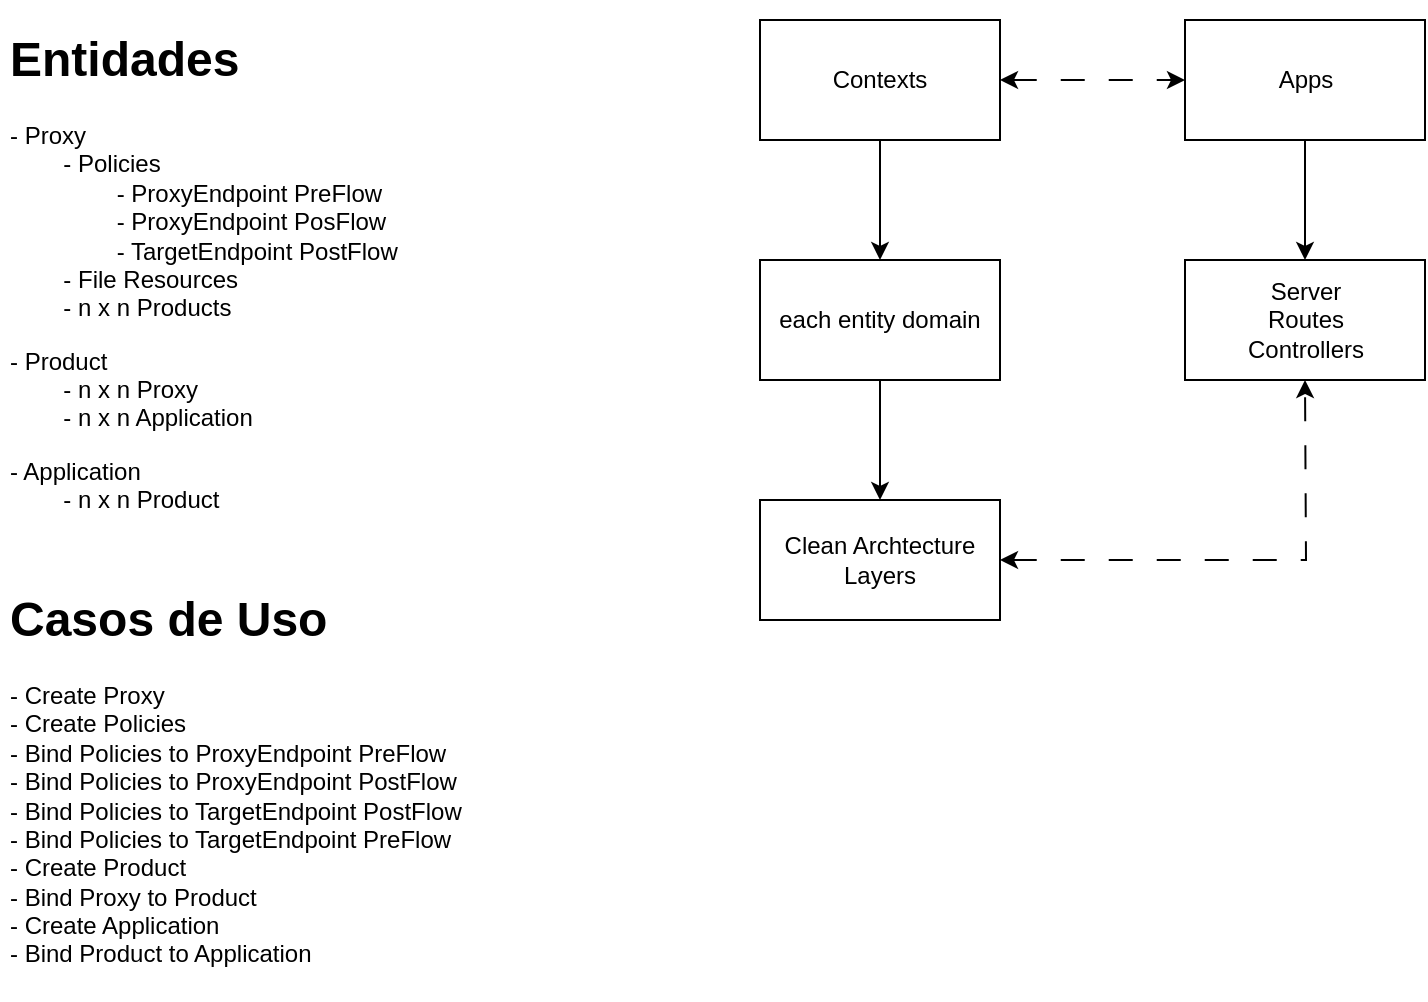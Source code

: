 <mxfile version="21.6.7" type="github" pages="6">
  <diagram id="GKwk_b5rid1CKYbqW2ll" name="Backend">
    <mxGraphModel dx="2261" dy="798" grid="1" gridSize="10" guides="1" tooltips="1" connect="1" arrows="1" fold="1" page="1" pageScale="1" pageWidth="827" pageHeight="1169" math="0" shadow="0">
      <root>
        <mxCell id="0" />
        <mxCell id="1" parent="0" />
        <mxCell id="nqJj58a1gTktriyvID7e-4" style="edgeStyle=orthogonalEdgeStyle;rounded=0;orthogonalLoop=1;jettySize=auto;html=1;" parent="1" source="nqJj58a1gTktriyvID7e-1" edge="1">
          <mxGeometry relative="1" as="geometry">
            <mxPoint x="-80" y="210" as="targetPoint" />
          </mxGeometry>
        </mxCell>
        <mxCell id="nqJj58a1gTktriyvID7e-1" value="Contexts" style="rounded=0;whiteSpace=wrap;html=1;" parent="1" vertex="1">
          <mxGeometry x="-140" y="90" width="120" height="60" as="geometry" />
        </mxCell>
        <mxCell id="nqJj58a1gTktriyvID7e-7" style="edgeStyle=orthogonalEdgeStyle;rounded=0;orthogonalLoop=1;jettySize=auto;html=1;" parent="1" source="nqJj58a1gTktriyvID7e-2" target="qFsT7HFMksPNnyieK_kn-20" edge="1">
          <mxGeometry relative="1" as="geometry">
            <mxPoint x="132.5" y="210" as="targetPoint" />
          </mxGeometry>
        </mxCell>
        <mxCell id="nqJj58a1gTktriyvID7e-2" value="Apps" style="rounded=0;whiteSpace=wrap;html=1;" parent="1" vertex="1">
          <mxGeometry x="72.5" y="90" width="120" height="60" as="geometry" />
        </mxCell>
        <mxCell id="nqJj58a1gTktriyvID7e-10" style="edgeStyle=orthogonalEdgeStyle;rounded=0;orthogonalLoop=1;jettySize=auto;html=1;" parent="1" source="nqJj58a1gTktriyvID7e-8" target="nqJj58a1gTktriyvID7e-9" edge="1">
          <mxGeometry relative="1" as="geometry" />
        </mxCell>
        <mxCell id="nqJj58a1gTktriyvID7e-8" value="each entity domain" style="rounded=0;whiteSpace=wrap;html=1;" parent="1" vertex="1">
          <mxGeometry x="-140" y="210" width="120" height="60" as="geometry" />
        </mxCell>
        <mxCell id="nqJj58a1gTktriyvID7e-9" value="Clean Archtecture Layers" style="rounded=0;whiteSpace=wrap;html=1;" parent="1" vertex="1">
          <mxGeometry x="-140" y="330" width="120" height="60" as="geometry" />
        </mxCell>
        <mxCell id="qFsT7HFMksPNnyieK_kn-20" value="Server&lt;br&gt;Routes&lt;br&gt;Controllers" style="rounded=0;whiteSpace=wrap;html=1;" parent="1" vertex="1">
          <mxGeometry x="72.5" y="210" width="120" height="60" as="geometry" />
        </mxCell>
        <mxCell id="7NnEEr7cKMxPZy3ea1Ub-2" value="" style="endArrow=classic;startArrow=classic;html=1;rounded=0;dashed=1;dashPattern=12 12;" parent="1" source="nqJj58a1gTktriyvID7e-1" target="nqJj58a1gTktriyvID7e-2" edge="1">
          <mxGeometry width="50" height="50" relative="1" as="geometry">
            <mxPoint x="-20" y="120" as="sourcePoint" />
            <mxPoint x="30" y="70" as="targetPoint" />
          </mxGeometry>
        </mxCell>
        <mxCell id="7NnEEr7cKMxPZy3ea1Ub-3" value="" style="endArrow=classic;startArrow=classic;html=1;rounded=0;entryX=0.5;entryY=1;entryDx=0;entryDy=0;dashed=1;dashPattern=12 12;" parent="1" target="qFsT7HFMksPNnyieK_kn-20" edge="1">
          <mxGeometry width="50" height="50" relative="1" as="geometry">
            <mxPoint x="-20" y="360" as="sourcePoint" />
            <mxPoint x="30" y="310" as="targetPoint" />
            <Array as="points">
              <mxPoint x="133" y="360" />
            </Array>
          </mxGeometry>
        </mxCell>
        <mxCell id="8iAT0xgs3FJ0WQIheX9q-3" value="&lt;h1&gt;Entidades&lt;/h1&gt;&lt;p&gt;- Proxy&lt;br&gt;&lt;span style=&quot;background-color: initial;&quot;&gt;&lt;span style=&quot;white-space: pre;&quot;&gt;&#x9;&lt;/span&gt;- Policies&lt;br&gt;&lt;/span&gt;&lt;span style=&quot;background-color: initial;&quot;&gt;&lt;span style=&quot;white-space: pre;&quot;&gt;&#x9;&lt;/span&gt;&lt;span style=&quot;white-space: pre;&quot;&gt;&#x9;&lt;/span&gt;- ProxyEndpoint PreFlow&lt;br&gt;&lt;/span&gt;&lt;span style=&quot;background-color: initial;&quot;&gt;&lt;span style=&quot;white-space: pre;&quot;&gt;&#x9;&lt;/span&gt;&lt;span style=&quot;white-space: pre;&quot;&gt;&#x9;&lt;/span&gt;- ProxyEndpoint PosFlow&lt;br&gt;&lt;/span&gt;&lt;span style=&quot;background-color: initial;&quot;&gt;&lt;span style=&quot;white-space: pre;&quot;&gt;&#x9;&lt;/span&gt;&lt;span style=&quot;white-space: pre;&quot;&gt;&#x9;&lt;/span&gt;- TargetEndpoint PostFlow&lt;br&gt;&lt;/span&gt;&lt;span style=&quot;background-color: initial;&quot;&gt;&lt;span style=&quot;white-space: pre;&quot;&gt;&#x9;&lt;/span&gt;- File Resources&lt;br&gt;&lt;span style=&quot;white-space: pre;&quot;&gt;&#x9;&lt;/span&gt;- n x n Products&lt;br&gt;&lt;/span&gt;&lt;/p&gt;&lt;p&gt;&lt;/p&gt;&lt;p&gt;&lt;span style=&quot;background-color: initial;&quot;&gt;- Product&lt;br&gt;&lt;span style=&quot;white-space: pre;&quot;&gt;&#x9;&lt;/span&gt;- n x n Proxy&lt;br&gt;&lt;span style=&quot;white-space: pre;&quot;&gt;&#x9;&lt;/span&gt;- n x n Application&lt;br&gt;&lt;/span&gt;&lt;/p&gt;&lt;p&gt;&lt;span style=&quot;background-color: initial;&quot;&gt;- Application&lt;br&gt;&lt;span style=&quot;white-space: pre;&quot;&gt;&#x9;&lt;/span&gt;- n x n Product&lt;br&gt;&lt;/span&gt;&lt;/p&gt;" style="text;html=1;strokeColor=none;fillColor=none;spacing=5;spacingTop=-20;whiteSpace=wrap;overflow=hidden;rounded=0;" parent="1" vertex="1">
          <mxGeometry x="-520" y="90" width="320" height="250" as="geometry" />
        </mxCell>
        <mxCell id="8iAT0xgs3FJ0WQIheX9q-5" value="&lt;h1&gt;Casos de Uso&lt;/h1&gt;&lt;p&gt;- Create Proxy&lt;br&gt;- Create Policies&lt;br&gt;- Bind Policies to ProxyEndpoint PreFlow&lt;br&gt;- Bind Policies to ProxyEndpoint PostFlow&lt;br&gt;- Bind Policies to TargetEndpoint PostFlow&lt;br&gt;- Bind Policies to TargetEndpoint PreFlow&lt;br&gt;- Create Product&lt;br&gt;- Bind Proxy to Product&lt;br&gt;- Create Application&lt;br&gt;- Bind Product to Application&lt;br&gt;&lt;/p&gt;" style="text;html=1;strokeColor=none;fillColor=none;spacing=5;spacingTop=-20;whiteSpace=wrap;overflow=hidden;rounded=0;" parent="1" vertex="1">
          <mxGeometry x="-520" y="370" width="320" height="210" as="geometry" />
        </mxCell>
      </root>
    </mxGraphModel>
  </diagram>
  <diagram name="Backend Layers" id="_4Qe5hku3jhUpHzzGlin">
    <mxGraphModel dx="2261" dy="798" grid="1" gridSize="10" guides="1" tooltips="1" connect="1" arrows="1" fold="1" page="1" pageScale="1" pageWidth="827" pageHeight="1169" math="0" shadow="0">
      <root>
        <mxCell id="0" />
        <mxCell id="1" parent="0" />
        <mxCell id="rrZnbhAwK0Hibtuc4tx8-9" value="" style="ellipse;whiteSpace=wrap;html=1;" parent="1" vertex="1">
          <mxGeometry x="-390" y="160" width="490" height="460" as="geometry" />
        </mxCell>
        <mxCell id="rrZnbhAwK0Hibtuc4tx8-4" value="" style="ellipse;whiteSpace=wrap;html=1;" parent="1" vertex="1">
          <mxGeometry x="-320" y="230" width="350" height="320" as="geometry" />
        </mxCell>
        <mxCell id="rrZnbhAwK0Hibtuc4tx8-1" value="Domain" style="ellipse;whiteSpace=wrap;html=1;" parent="1" vertex="1">
          <mxGeometry x="-245" y="293.75" width="200" height="190" as="geometry" />
        </mxCell>
        <mxCell id="rrZnbhAwK0Hibtuc4tx8-6" value="" style="endArrow=classic;html=1;rounded=0;dashed=1;dashPattern=12 12;" parent="1" edge="1">
          <mxGeometry width="50" height="50" relative="1" as="geometry">
            <mxPoint x="-90" y="393.75" as="sourcePoint" />
            <mxPoint x="130" y="400" as="targetPoint" />
          </mxGeometry>
        </mxCell>
        <mxCell id="rrZnbhAwK0Hibtuc4tx8-15" value="Abstractions" style="edgeLabel;html=1;align=center;verticalAlign=middle;resizable=0;points=[];" parent="rrZnbhAwK0Hibtuc4tx8-6" vertex="1" connectable="0">
          <mxGeometry x="-0.127" relative="1" as="geometry">
            <mxPoint x="24" as="offset" />
          </mxGeometry>
        </mxCell>
        <mxCell id="rrZnbhAwK0Hibtuc4tx8-7" value="Application" style="text;html=1;strokeColor=none;fillColor=none;align=center;verticalAlign=middle;whiteSpace=wrap;rounded=0;" parent="1" vertex="1">
          <mxGeometry x="-175" y="250" width="60" height="30" as="geometry" />
        </mxCell>
        <mxCell id="rrZnbhAwK0Hibtuc4tx8-10" value="Infrastructure" style="text;html=1;strokeColor=none;fillColor=none;align=center;verticalAlign=middle;whiteSpace=wrap;rounded=0;" parent="1" vertex="1">
          <mxGeometry x="-175" y="180" width="60" height="30" as="geometry" />
        </mxCell>
        <mxCell id="rrZnbhAwK0Hibtuc4tx8-20" value="" style="group" parent="1" vertex="1" connectable="0">
          <mxGeometry x="-600" y="160" width="250" height="90" as="geometry" />
        </mxCell>
        <mxCell id="rrZnbhAwK0Hibtuc4tx8-16" value="Domain: Entities and abstractions" style="text;html=1;strokeColor=none;fillColor=none;align=left;verticalAlign=middle;whiteSpace=wrap;rounded=0;" parent="rrZnbhAwK0Hibtuc4tx8-20" vertex="1">
          <mxGeometry width="190" height="30" as="geometry" />
        </mxCell>
        <mxCell id="rrZnbhAwK0Hibtuc4tx8-17" value="Application: Services / Usecases" style="text;html=1;strokeColor=none;fillColor=none;align=left;verticalAlign=middle;whiteSpace=wrap;rounded=0;" parent="rrZnbhAwK0Hibtuc4tx8-20" vertex="1">
          <mxGeometry y="30" width="190" height="30" as="geometry" />
        </mxCell>
        <mxCell id="rrZnbhAwK0Hibtuc4tx8-18" value="Infrastructure: Settings and connectivity" style="text;html=1;strokeColor=none;fillColor=none;align=left;verticalAlign=middle;whiteSpace=wrap;rounded=0;" parent="rrZnbhAwK0Hibtuc4tx8-20" vertex="1">
          <mxGeometry y="60" width="250" height="30" as="geometry" />
        </mxCell>
      </root>
    </mxGraphModel>
  </diagram>
  <diagram id="vdZOGOwFcL8-SdBXGfeC" name="Backend Quality Warranty">
    <mxGraphModel dx="2261" dy="798" grid="1" gridSize="10" guides="1" tooltips="1" connect="1" arrows="1" fold="1" page="1" pageScale="1" pageWidth="827" pageHeight="1169" math="0" shadow="0">
      <root>
        <mxCell id="0" />
        <mxCell id="1" parent="0" />
        <mxCell id="UuWgy5EtENhjZNpAlKyN-1" value="" style="rounded=0;whiteSpace=wrap;html=1;" parent="1" vertex="1">
          <mxGeometry x="-570" y="490" width="530" height="460" as="geometry" />
        </mxCell>
        <mxCell id="28u4Evw6ZmKoehWRJMRo-15" value="" style="rounded=0;whiteSpace=wrap;html=1;" parent="1" vertex="1">
          <mxGeometry x="-570" y="40" width="530" height="430" as="geometry" />
        </mxCell>
        <mxCell id="28u4Evw6ZmKoehWRJMRo-3" style="edgeStyle=orthogonalEdgeStyle;rounded=0;orthogonalLoop=1;jettySize=auto;html=1;entryX=0.5;entryY=0;entryDx=0;entryDy=0;" parent="1" source="28u4Evw6ZmKoehWRJMRo-4" target="28u4Evw6ZmKoehWRJMRo-6" edge="1">
          <mxGeometry relative="1" as="geometry" />
        </mxCell>
        <mxCell id="28u4Evw6ZmKoehWRJMRo-4" value="Backend" style="ellipse;whiteSpace=wrap;html=1;" parent="1" vertex="1">
          <mxGeometry x="-365" y="60" width="120" height="80" as="geometry" />
        </mxCell>
        <mxCell id="28u4Evw6ZmKoehWRJMRo-5" style="edgeStyle=orthogonalEdgeStyle;rounded=0;orthogonalLoop=1;jettySize=auto;html=1;" parent="1" source="28u4Evw6ZmKoehWRJMRo-6" target="28u4Evw6ZmKoehWRJMRo-10" edge="1">
          <mxGeometry relative="1" as="geometry" />
        </mxCell>
        <mxCell id="28u4Evw6ZmKoehWRJMRo-6" value="Commit" style="rounded=0;whiteSpace=wrap;html=1;" parent="1" vertex="1">
          <mxGeometry x="-365" y="180" width="120" height="60" as="geometry" />
        </mxCell>
        <mxCell id="28u4Evw6ZmKoehWRJMRo-7" style="edgeStyle=orthogonalEdgeStyle;rounded=0;orthogonalLoop=1;jettySize=auto;html=1;entryX=0.5;entryY=0;entryDx=0;entryDy=0;" parent="1" source="28u4Evw6ZmKoehWRJMRo-10" target="28u4Evw6ZmKoehWRJMRo-11" edge="1">
          <mxGeometry relative="1" as="geometry" />
        </mxCell>
        <mxCell id="28u4Evw6ZmKoehWRJMRo-8" style="edgeStyle=orthogonalEdgeStyle;rounded=0;orthogonalLoop=1;jettySize=auto;html=1;exitX=0.5;exitY=1;exitDx=0;exitDy=0;" parent="1" source="28u4Evw6ZmKoehWRJMRo-10" target="28u4Evw6ZmKoehWRJMRo-12" edge="1">
          <mxGeometry relative="1" as="geometry" />
        </mxCell>
        <mxCell id="28u4Evw6ZmKoehWRJMRo-9" style="edgeStyle=orthogonalEdgeStyle;rounded=0;orthogonalLoop=1;jettySize=auto;html=1;exitX=0.5;exitY=1;exitDx=0;exitDy=0;" parent="1" source="28u4Evw6ZmKoehWRJMRo-10" target="28u4Evw6ZmKoehWRJMRo-13" edge="1">
          <mxGeometry relative="1" as="geometry" />
        </mxCell>
        <mxCell id="28u4Evw6ZmKoehWRJMRo-10" value="Hysky" style="rounded=0;whiteSpace=wrap;html=1;" parent="1" vertex="1">
          <mxGeometry x="-365" y="280" width="120" height="60" as="geometry" />
        </mxCell>
        <mxCell id="UuWgy5EtENhjZNpAlKyN-10" style="edgeStyle=orthogonalEdgeStyle;rounded=0;orthogonalLoop=1;jettySize=auto;html=1;dashed=1;dashPattern=12 12;" parent="1" source="28u4Evw6ZmKoehWRJMRo-11" target="UuWgy5EtENhjZNpAlKyN-3" edge="1">
          <mxGeometry relative="1" as="geometry" />
        </mxCell>
        <mxCell id="28u4Evw6ZmKoehWRJMRo-11" value="Pretty" style="rounded=0;whiteSpace=wrap;html=1;" parent="1" vertex="1">
          <mxGeometry x="-365" y="380" width="120" height="60" as="geometry" />
        </mxCell>
        <mxCell id="28u4Evw6ZmKoehWRJMRo-12" value="Lint" style="rounded=0;whiteSpace=wrap;html=1;" parent="1" vertex="1">
          <mxGeometry x="-520" y="380" width="120" height="60" as="geometry" />
        </mxCell>
        <mxCell id="28u4Evw6ZmKoehWRJMRo-13" value="Test" style="rounded=0;whiteSpace=wrap;html=1;" parent="1" vertex="1">
          <mxGeometry x="-210" y="380" width="120" height="60" as="geometry" />
        </mxCell>
        <mxCell id="7YXm6RjWN43J1pmPWQ67-1" value="Docker container Nodejs 18.x" style="text;html=1;strokeColor=none;fillColor=none;align=center;verticalAlign=middle;whiteSpace=wrap;rounded=0;" parent="1" vertex="1">
          <mxGeometry x="-553" y="60" width="120" height="30" as="geometry" />
        </mxCell>
        <mxCell id="UuWgy5EtENhjZNpAlKyN-2" value="Github&amp;nbsp;" style="text;html=1;strokeColor=none;fillColor=none;align=center;verticalAlign=middle;whiteSpace=wrap;rounded=0;" parent="1" vertex="1">
          <mxGeometry x="-553" y="500" width="120" height="30" as="geometry" />
        </mxCell>
        <mxCell id="UuWgy5EtENhjZNpAlKyN-15" value="" style="group" parent="1" vertex="1" connectable="0">
          <mxGeometry x="-466.5" y="580" width="323" height="270" as="geometry" />
        </mxCell>
        <mxCell id="UuWgy5EtENhjZNpAlKyN-3" value="" style="rounded=0;whiteSpace=wrap;html=1;" parent="UuWgy5EtENhjZNpAlKyN-15" vertex="1">
          <mxGeometry width="323" height="270" as="geometry" />
        </mxCell>
        <mxCell id="UuWgy5EtENhjZNpAlKyN-13" value="Repository" style="text;html=1;strokeColor=none;fillColor=none;align=center;verticalAlign=middle;whiteSpace=wrap;rounded=0;" parent="UuWgy5EtENhjZNpAlKyN-15" vertex="1">
          <mxGeometry x="23.5" y="10" width="60" height="30" as="geometry" />
        </mxCell>
        <mxCell id="UuWgy5EtENhjZNpAlKyN-16" value="Governance" style="rounded=0;whiteSpace=wrap;html=1;" parent="UuWgy5EtENhjZNpAlKyN-15" vertex="1">
          <mxGeometry x="173.5" y="70" width="120" height="60" as="geometry" />
        </mxCell>
        <mxCell id="UuWgy5EtENhjZNpAlKyN-14" value="Actions" style="rounded=0;whiteSpace=wrap;html=1;verticalAlign=top;" parent="UuWgy5EtENhjZNpAlKyN-15" vertex="1">
          <mxGeometry x="33.5" y="70" width="120" height="140" as="geometry" />
        </mxCell>
        <mxCell id="UuWgy5EtENhjZNpAlKyN-22" value="Security" style="rounded=0;whiteSpace=wrap;html=1;" parent="UuWgy5EtENhjZNpAlKyN-15" vertex="1">
          <mxGeometry x="173.5" y="150" width="120" height="60" as="geometry" />
        </mxCell>
        <mxCell id="U4ggaOrv5RT9Rh6GeuZJ-2" value="Quality Warranty" style="rounded=0;whiteSpace=wrap;html=1;" parent="UuWgy5EtENhjZNpAlKyN-15" vertex="1">
          <mxGeometry x="50" y="100" width="90" height="100" as="geometry" />
        </mxCell>
      </root>
    </mxGraphModel>
  </diagram>
  <diagram id="aQsN4juDZ1ZSVnOjn3F-" name="Integration Usecases">
    <mxGraphModel dx="3703" dy="2309" grid="1" gridSize="10" guides="1" tooltips="1" connect="1" arrows="1" fold="1" page="1" pageScale="1" pageWidth="827" pageHeight="1169" math="0" shadow="0">
      <root>
        <mxCell id="0" />
        <mxCell id="1" parent="0" />
        <mxCell id="IYfwYNEMaTTDrs-BfT6v-15" style="edgeStyle=orthogonalEdgeStyle;rounded=0;orthogonalLoop=1;jettySize=auto;html=1;dashed=1;dashPattern=12 12;" parent="1" source="IYfwYNEMaTTDrs-BfT6v-11" target="IYfwYNEMaTTDrs-BfT6v-14" edge="1">
          <mxGeometry relative="1" as="geometry" />
        </mxCell>
        <mxCell id="IYfwYNEMaTTDrs-BfT6v-11" value="User" style="shape=umlActor;verticalLabelPosition=bottom;verticalAlign=top;html=1;outlineConnect=0;" parent="1" vertex="1">
          <mxGeometry x="-570" y="505" width="30" height="60" as="geometry" />
        </mxCell>
        <mxCell id="IYfwYNEMaTTDrs-BfT6v-13" value="Fiori" style="text;html=1;strokeColor=none;fillColor=none;align=center;verticalAlign=middle;whiteSpace=wrap;rounded=0;" parent="1" vertex="1">
          <mxGeometry x="-450" y="260" width="60" height="30" as="geometry" />
        </mxCell>
        <mxCell id="IYfwYNEMaTTDrs-BfT6v-34" style="edgeStyle=orthogonalEdgeStyle;rounded=0;orthogonalLoop=1;jettySize=auto;html=1;dashed=1;dashPattern=12 12;exitX=0.989;exitY=0.116;exitDx=0;exitDy=0;exitPerimeter=0;" parent="1" source="IYfwYNEMaTTDrs-BfT6v-14" target="IYfwYNEMaTTDrs-BfT6v-33" edge="1">
          <mxGeometry relative="1" as="geometry">
            <Array as="points">
              <mxPoint x="-371" y="360" />
            </Array>
          </mxGeometry>
        </mxCell>
        <mxCell id="IYfwYNEMaTTDrs-BfT6v-35" value="1 Post" style="edgeLabel;html=1;align=center;verticalAlign=middle;resizable=0;points=[];" parent="IYfwYNEMaTTDrs-BfT6v-34" vertex="1" connectable="0">
          <mxGeometry x="-0.928" relative="1" as="geometry">
            <mxPoint x="4" as="offset" />
          </mxGeometry>
        </mxCell>
        <mxCell id="IYfwYNEMaTTDrs-BfT6v-120" style="edgeStyle=orthogonalEdgeStyle;rounded=0;orthogonalLoop=1;jettySize=auto;html=1;dashed=1;dashPattern=12 12;" parent="1" source="IYfwYNEMaTTDrs-BfT6v-14" target="IYfwYNEMaTTDrs-BfT6v-115" edge="1">
          <mxGeometry relative="1" as="geometry">
            <Array as="points">
              <mxPoint x="-270" y="640" />
              <mxPoint x="-270" y="640" />
            </Array>
          </mxGeometry>
        </mxCell>
        <mxCell id="IYfwYNEMaTTDrs-BfT6v-121" value="3 Get" style="edgeLabel;html=1;align=center;verticalAlign=middle;resizable=0;points=[];" parent="IYfwYNEMaTTDrs-BfT6v-120" vertex="1" connectable="0">
          <mxGeometry x="-0.372" y="-1" relative="1" as="geometry">
            <mxPoint as="offset" />
          </mxGeometry>
        </mxCell>
        <mxCell id="IYfwYNEMaTTDrs-BfT6v-14" value="Frontend" style="rounded=0;whiteSpace=wrap;html=1;fillColor=#f5f5f5;fontColor=#333333;strokeColor=#666666;" parent="1" vertex="1">
          <mxGeometry x="-470" y="310" width="100" height="450" as="geometry" />
        </mxCell>
        <mxCell id="IYfwYNEMaTTDrs-BfT6v-16" style="edgeStyle=orthogonalEdgeStyle;rounded=0;orthogonalLoop=1;jettySize=auto;html=1;" parent="1" edge="1">
          <mxGeometry relative="1" as="geometry">
            <mxPoint x="282" y="370" as="sourcePoint" />
          </mxGeometry>
        </mxCell>
        <mxCell id="IYfwYNEMaTTDrs-BfT6v-17" value="1 x n" style="edgeLabel;html=1;align=center;verticalAlign=middle;resizable=0;points=[];" parent="IYfwYNEMaTTDrs-BfT6v-16" vertex="1" connectable="0">
          <mxGeometry x="-0.082" y="-2" relative="1" as="geometry">
            <mxPoint as="offset" />
          </mxGeometry>
        </mxCell>
        <mxCell id="IYfwYNEMaTTDrs-BfT6v-19" style="edgeStyle=orthogonalEdgeStyle;rounded=0;orthogonalLoop=1;jettySize=auto;html=1;" parent="1" edge="1">
          <mxGeometry relative="1" as="geometry">
            <mxPoint x="467" y="370" as="sourcePoint" />
          </mxGeometry>
        </mxCell>
        <mxCell id="IYfwYNEMaTTDrs-BfT6v-20" value="n x n" style="edgeLabel;html=1;align=center;verticalAlign=middle;resizable=0;points=[];" parent="IYfwYNEMaTTDrs-BfT6v-19" vertex="1" connectable="0">
          <mxGeometry x="-0.07" relative="1" as="geometry">
            <mxPoint as="offset" />
          </mxGeometry>
        </mxCell>
        <mxCell id="IYfwYNEMaTTDrs-BfT6v-25" value="API Management HML" style="text;html=1;strokeColor=none;fillColor=none;align=center;verticalAlign=middle;whiteSpace=wrap;rounded=0;" parent="1" vertex="1">
          <mxGeometry x="-62" y="260" width="120" height="30" as="geometry" />
        </mxCell>
        <mxCell id="IYfwYNEMaTTDrs-BfT6v-32" value="Github" style="text;html=1;strokeColor=none;fillColor=none;align=center;verticalAlign=middle;whiteSpace=wrap;rounded=0;" parent="1" vertex="1">
          <mxGeometry x="517" y="260" width="120" height="30" as="geometry" />
        </mxCell>
        <mxCell id="IYfwYNEMaTTDrs-BfT6v-44" style="edgeStyle=orthogonalEdgeStyle;rounded=0;orthogonalLoop=1;jettySize=auto;html=1;dashed=1;dashPattern=12 12;exitX=0.5;exitY=1;exitDx=0;exitDy=0;" parent="1" source="IYfwYNEMaTTDrs-BfT6v-33" target="IYfwYNEMaTTDrs-BfT6v-43" edge="1">
          <mxGeometry relative="1" as="geometry">
            <mxPoint x="390" y="500" as="targetPoint" />
            <Array as="points">
              <mxPoint x="577" y="430" />
            </Array>
          </mxGeometry>
        </mxCell>
        <mxCell id="IYfwYNEMaTTDrs-BfT6v-48" value="2 Post" style="edgeLabel;html=1;align=center;verticalAlign=middle;resizable=0;points=[];" parent="IYfwYNEMaTTDrs-BfT6v-44" vertex="1" connectable="0">
          <mxGeometry x="0.342" y="1" relative="1" as="geometry">
            <mxPoint x="29" y="-1" as="offset" />
          </mxGeometry>
        </mxCell>
        <mxCell id="IYfwYNEMaTTDrs-BfT6v-33" value="Backend" style="rounded=0;whiteSpace=wrap;html=1;fillColor=#f5f5f5;fontColor=#333333;strokeColor=#666666;" parent="1" vertex="1">
          <mxGeometry x="517" y="330" width="120" height="60" as="geometry" />
        </mxCell>
        <mxCell id="IYfwYNEMaTTDrs-BfT6v-39" value="Application" style="rounded=0;whiteSpace=wrap;html=1;fillColor=#d5e8d4;strokeColor=#82b366;" parent="1" vertex="1">
          <mxGeometry x="-56" y="400" width="120" height="60" as="geometry" />
        </mxCell>
        <mxCell id="IYfwYNEMaTTDrs-BfT6v-143" value="1 x 1" style="edgeStyle=orthogonalEdgeStyle;rounded=0;orthogonalLoop=1;jettySize=auto;html=1;" parent="1" source="IYfwYNEMaTTDrs-BfT6v-42" target="IYfwYNEMaTTDrs-BfT6v-39" edge="1">
          <mxGeometry relative="1" as="geometry" />
        </mxCell>
        <mxCell id="IYfwYNEMaTTDrs-BfT6v-42" value="Product" style="rounded=0;whiteSpace=wrap;html=1;fillColor=#d5e8d4;strokeColor=#82b366;" parent="1" vertex="1">
          <mxGeometry x="123" y="400" width="120" height="60" as="geometry" />
        </mxCell>
        <mxCell id="IYfwYNEMaTTDrs-BfT6v-139" style="edgeStyle=orthogonalEdgeStyle;rounded=0;orthogonalLoop=1;jettySize=auto;html=1;exitX=0.5;exitY=1;exitDx=0;exitDy=0;entryX=0.5;entryY=0;entryDx=0;entryDy=0;" parent="1" source="IYfwYNEMaTTDrs-BfT6v-43" target="IYfwYNEMaTTDrs-BfT6v-138" edge="1">
          <mxGeometry relative="1" as="geometry" />
        </mxCell>
        <mxCell id="IYfwYNEMaTTDrs-BfT6v-146" value="1&lt;br&gt;x&lt;br&gt;n" style="edgeLabel;html=1;align=center;verticalAlign=middle;resizable=0;points=[];" parent="IYfwYNEMaTTDrs-BfT6v-139" vertex="1" connectable="0">
          <mxGeometry x="-0.164" relative="1" as="geometry">
            <mxPoint as="offset" />
          </mxGeometry>
        </mxCell>
        <mxCell id="IYfwYNEMaTTDrs-BfT6v-142" style="edgeStyle=orthogonalEdgeStyle;rounded=0;orthogonalLoop=1;jettySize=auto;html=1;entryX=1;entryY=0.5;entryDx=0;entryDy=0;" parent="1" source="IYfwYNEMaTTDrs-BfT6v-43" target="IYfwYNEMaTTDrs-BfT6v-42" edge="1">
          <mxGeometry relative="1" as="geometry" />
        </mxCell>
        <mxCell id="IYfwYNEMaTTDrs-BfT6v-144" value="1 x 1" style="edgeLabel;html=1;align=center;verticalAlign=middle;resizable=0;points=[];" parent="IYfwYNEMaTTDrs-BfT6v-142" vertex="1" connectable="0">
          <mxGeometry x="-0.015" y="2" relative="1" as="geometry">
            <mxPoint as="offset" />
          </mxGeometry>
        </mxCell>
        <mxCell id="IYfwYNEMaTTDrs-BfT6v-43" value="Proxy" style="rounded=0;whiteSpace=wrap;html=1;fillColor=#d5e8d4;strokeColor=#82b366;" parent="1" vertex="1">
          <mxGeometry x="310" y="400" width="120" height="60" as="geometry" />
        </mxCell>
        <mxCell id="IYfwYNEMaTTDrs-BfT6v-49" value="" style="endArrow=none;dashed=1;html=1;rounded=0;" parent="1" edge="1">
          <mxGeometry width="50" height="50" relative="1" as="geometry">
            <mxPoint x="-310" y="690" as="sourcePoint" />
            <mxPoint x="-310" y="250" as="targetPoint" />
          </mxGeometry>
        </mxCell>
        <mxCell id="IYfwYNEMaTTDrs-BfT6v-50" value="" style="endArrow=none;dashed=1;html=1;rounded=0;" parent="1" edge="1">
          <mxGeometry width="50" height="50" relative="1" as="geometry">
            <mxPoint x="457" y="690" as="sourcePoint" />
            <mxPoint x="457" y="250" as="targetPoint" />
          </mxGeometry>
        </mxCell>
        <mxCell id="IYfwYNEMaTTDrs-BfT6v-51" value="&lt;h1&gt;Create/bind Proxy with Policies Product and Application on homologation environment&lt;/h1&gt;" style="text;html=1;strokeColor=none;fillColor=none;spacing=5;spacingTop=-20;whiteSpace=wrap;overflow=hidden;rounded=0;" parent="1" vertex="1">
          <mxGeometry x="-239" y="60" width="609" height="70" as="geometry" />
        </mxCell>
        <mxCell id="IYfwYNEMaTTDrs-BfT6v-52" style="edgeStyle=orthogonalEdgeStyle;rounded=0;orthogonalLoop=1;jettySize=auto;html=1;dashed=1;dashPattern=12 12;" parent="1" source="IYfwYNEMaTTDrs-BfT6v-53" target="IYfwYNEMaTTDrs-BfT6v-59" edge="1">
          <mxGeometry relative="1" as="geometry" />
        </mxCell>
        <mxCell id="IYfwYNEMaTTDrs-BfT6v-53" value="User" style="shape=umlActor;verticalLabelPosition=bottom;verticalAlign=top;html=1;outlineConnect=0;" parent="1" vertex="1">
          <mxGeometry x="-570" y="1150" width="30" height="60" as="geometry" />
        </mxCell>
        <mxCell id="IYfwYNEMaTTDrs-BfT6v-54" value="Fiori" style="text;html=1;strokeColor=none;fillColor=none;align=center;verticalAlign=middle;whiteSpace=wrap;rounded=0;" parent="1" vertex="1">
          <mxGeometry x="-450" y="950" width="60" height="30" as="geometry" />
        </mxCell>
        <mxCell id="IYfwYNEMaTTDrs-BfT6v-57" style="edgeStyle=orthogonalEdgeStyle;rounded=0;orthogonalLoop=1;jettySize=auto;html=1;dashed=1;dashPattern=12 12;exitX=1.016;exitY=0.306;exitDx=0;exitDy=0;exitPerimeter=0;" parent="1" source="IYfwYNEMaTTDrs-BfT6v-59" target="IYfwYNEMaTTDrs-BfT6v-71" edge="1">
          <mxGeometry relative="1" as="geometry" />
        </mxCell>
        <mxCell id="IYfwYNEMaTTDrs-BfT6v-58" value="1 Post" style="edgeLabel;html=1;align=center;verticalAlign=middle;resizable=0;points=[];" parent="IYfwYNEMaTTDrs-BfT6v-57" vertex="1" connectable="0">
          <mxGeometry x="-0.928" relative="1" as="geometry">
            <mxPoint x="2" as="offset" />
          </mxGeometry>
        </mxCell>
        <mxCell id="IYfwYNEMaTTDrs-BfT6v-136" style="edgeStyle=orthogonalEdgeStyle;rounded=0;orthogonalLoop=1;jettySize=auto;html=1;dashed=1;dashPattern=12 12;" parent="1" source="IYfwYNEMaTTDrs-BfT6v-59" target="IYfwYNEMaTTDrs-BfT6v-131" edge="1">
          <mxGeometry relative="1" as="geometry">
            <Array as="points">
              <mxPoint x="-340" y="1300" />
              <mxPoint x="-340" y="1300" />
            </Array>
          </mxGeometry>
        </mxCell>
        <mxCell id="IYfwYNEMaTTDrs-BfT6v-137" value="3 Get" style="edgeLabel;html=1;align=center;verticalAlign=middle;resizable=0;points=[];" parent="IYfwYNEMaTTDrs-BfT6v-136" vertex="1" connectable="0">
          <mxGeometry x="-0.406" y="1" relative="1" as="geometry">
            <mxPoint x="-6" y="1" as="offset" />
          </mxGeometry>
        </mxCell>
        <mxCell id="IYfwYNEMaTTDrs-BfT6v-59" value="Frontend" style="rounded=0;whiteSpace=wrap;html=1;fillColor=#f5f5f5;fontColor=#333333;strokeColor=#666666;" parent="1" vertex="1">
          <mxGeometry x="-470" y="1000" width="100" height="360" as="geometry" />
        </mxCell>
        <mxCell id="IYfwYNEMaTTDrs-BfT6v-60" style="edgeStyle=orthogonalEdgeStyle;rounded=0;orthogonalLoop=1;jettySize=auto;html=1;" parent="1" edge="1">
          <mxGeometry relative="1" as="geometry">
            <mxPoint x="326.0" y="1240" as="sourcePoint" />
          </mxGeometry>
        </mxCell>
        <mxCell id="IYfwYNEMaTTDrs-BfT6v-61" value="1 x n" style="edgeLabel;html=1;align=center;verticalAlign=middle;resizable=0;points=[];" parent="IYfwYNEMaTTDrs-BfT6v-60" vertex="1" connectable="0">
          <mxGeometry x="-0.082" y="-2" relative="1" as="geometry">
            <mxPoint as="offset" />
          </mxGeometry>
        </mxCell>
        <mxCell id="IYfwYNEMaTTDrs-BfT6v-63" style="edgeStyle=orthogonalEdgeStyle;rounded=0;orthogonalLoop=1;jettySize=auto;html=1;" parent="1" edge="1">
          <mxGeometry relative="1" as="geometry">
            <mxPoint x="511.0" y="1240" as="sourcePoint" />
          </mxGeometry>
        </mxCell>
        <mxCell id="IYfwYNEMaTTDrs-BfT6v-64" value="n x n" style="edgeLabel;html=1;align=center;verticalAlign=middle;resizable=0;points=[];" parent="IYfwYNEMaTTDrs-BfT6v-63" vertex="1" connectable="0">
          <mxGeometry x="-0.07" relative="1" as="geometry">
            <mxPoint as="offset" />
          </mxGeometry>
        </mxCell>
        <mxCell id="IYfwYNEMaTTDrs-BfT6v-67" value="API Management PRD" style="text;html=1;strokeColor=none;fillColor=none;align=center;verticalAlign=middle;whiteSpace=wrap;rounded=0;" parent="1" vertex="1">
          <mxGeometry x="-62" y="950" width="120" height="30" as="geometry" />
        </mxCell>
        <mxCell id="IYfwYNEMaTTDrs-BfT6v-68" value="Github" style="text;html=1;strokeColor=none;fillColor=none;align=center;verticalAlign=middle;whiteSpace=wrap;rounded=0;" parent="1" vertex="1">
          <mxGeometry x="370" y="950" width="120" height="30" as="geometry" />
        </mxCell>
        <mxCell id="IYfwYNEMaTTDrs-BfT6v-69" style="edgeStyle=orthogonalEdgeStyle;rounded=0;orthogonalLoop=1;jettySize=auto;html=1;dashed=1;dashPattern=12 12;exitX=0.5;exitY=1;exitDx=0;exitDy=0;" parent="1" source="IYfwYNEMaTTDrs-BfT6v-71" target="IYfwYNEMaTTDrs-BfT6v-78" edge="1">
          <mxGeometry relative="1" as="geometry">
            <Array as="points">
              <mxPoint x="430" y="1190" />
            </Array>
          </mxGeometry>
        </mxCell>
        <mxCell id="IYfwYNEMaTTDrs-BfT6v-70" value="2 Post" style="edgeLabel;html=1;align=center;verticalAlign=middle;resizable=0;points=[];" parent="IYfwYNEMaTTDrs-BfT6v-69" vertex="1" connectable="0">
          <mxGeometry x="0.342" y="1" relative="1" as="geometry">
            <mxPoint x="29" y="-1" as="offset" />
          </mxGeometry>
        </mxCell>
        <mxCell id="IYfwYNEMaTTDrs-BfT6v-71" value="Backend" style="rounded=0;whiteSpace=wrap;html=1;fillColor=#f5f5f5;fontColor=#333333;strokeColor=#666666;" parent="1" vertex="1">
          <mxGeometry x="370" y="1080" width="120" height="60" as="geometry" />
        </mxCell>
        <mxCell id="IYfwYNEMaTTDrs-BfT6v-72" style="edgeStyle=orthogonalEdgeStyle;rounded=0;orthogonalLoop=1;jettySize=auto;html=1;" parent="1" source="IYfwYNEMaTTDrs-BfT6v-74" target="IYfwYNEMaTTDrs-BfT6v-77" edge="1">
          <mxGeometry relative="1" as="geometry" />
        </mxCell>
        <mxCell id="IYfwYNEMaTTDrs-BfT6v-73" value="1 x 1" style="edgeLabel;html=1;align=center;verticalAlign=middle;resizable=0;points=[];" parent="IYfwYNEMaTTDrs-BfT6v-72" vertex="1" connectable="0">
          <mxGeometry x="-0.082" y="-2" relative="1" as="geometry">
            <mxPoint as="offset" />
          </mxGeometry>
        </mxCell>
        <mxCell id="IYfwYNEMaTTDrs-BfT6v-74" value="Application" style="rounded=0;whiteSpace=wrap;html=1;fillColor=#d5e8d4;strokeColor=#82b366;" parent="1" vertex="1">
          <mxGeometry x="-247" y="1160" width="120" height="60" as="geometry" />
        </mxCell>
        <mxCell id="IYfwYNEMaTTDrs-BfT6v-75" style="edgeStyle=orthogonalEdgeStyle;rounded=0;orthogonalLoop=1;jettySize=auto;html=1;" parent="1" source="IYfwYNEMaTTDrs-BfT6v-77" target="IYfwYNEMaTTDrs-BfT6v-78" edge="1">
          <mxGeometry relative="1" as="geometry" />
        </mxCell>
        <mxCell id="IYfwYNEMaTTDrs-BfT6v-76" value="1 x 1" style="edgeLabel;html=1;align=center;verticalAlign=middle;resizable=0;points=[];" parent="IYfwYNEMaTTDrs-BfT6v-75" vertex="1" connectable="0">
          <mxGeometry x="-0.07" relative="1" as="geometry">
            <mxPoint as="offset" />
          </mxGeometry>
        </mxCell>
        <mxCell id="IYfwYNEMaTTDrs-BfT6v-77" value="Product" style="rounded=0;whiteSpace=wrap;html=1;fillColor=#d5e8d4;strokeColor=#82b366;" parent="1" vertex="1">
          <mxGeometry x="-62" y="1160" width="120" height="60" as="geometry" />
        </mxCell>
        <mxCell id="IYfwYNEMaTTDrs-BfT6v-78" value="Proxy Artiffact" style="rounded=0;whiteSpace=wrap;html=1;fillColor=#d5e8d4;strokeColor=#82b366;" parent="1" vertex="1">
          <mxGeometry x="123" y="1160" width="120" height="60" as="geometry" />
        </mxCell>
        <mxCell id="IYfwYNEMaTTDrs-BfT6v-79" value="" style="endArrow=none;dashed=1;html=1;rounded=0;" parent="1" edge="1">
          <mxGeometry width="50" height="50" relative="1" as="geometry">
            <mxPoint x="-310" y="1460" as="sourcePoint" />
            <mxPoint x="-310" y="950" as="targetPoint" />
          </mxGeometry>
        </mxCell>
        <mxCell id="IYfwYNEMaTTDrs-BfT6v-80" value="" style="endArrow=none;dashed=1;html=1;rounded=0;" parent="1" edge="1">
          <mxGeometry width="50" height="50" relative="1" as="geometry">
            <mxPoint x="310" y="1460" as="sourcePoint" />
            <mxPoint x="310" y="950" as="targetPoint" />
          </mxGeometry>
        </mxCell>
        <mxCell id="IYfwYNEMaTTDrs-BfT6v-81" value="&lt;h1&gt;Deploy Proxy artifact and create/bind Product and Application&lt;/h1&gt;" style="text;html=1;strokeColor=none;fillColor=none;spacing=5;spacingTop=-20;whiteSpace=wrap;overflow=hidden;rounded=0;" parent="1" vertex="1">
          <mxGeometry x="-179.5" y="830" width="430" height="110" as="geometry" />
        </mxCell>
        <mxCell id="IYfwYNEMaTTDrs-BfT6v-113" style="edgeStyle=orthogonalEdgeStyle;rounded=0;orthogonalLoop=1;jettySize=auto;html=1;" parent="1" source="IYfwYNEMaTTDrs-BfT6v-115" target="IYfwYNEMaTTDrs-BfT6v-118" edge="1">
          <mxGeometry relative="1" as="geometry" />
        </mxCell>
        <mxCell id="IYfwYNEMaTTDrs-BfT6v-114" value="1 x 1" style="edgeLabel;html=1;align=center;verticalAlign=middle;resizable=0;points=[];" parent="IYfwYNEMaTTDrs-BfT6v-113" vertex="1" connectable="0">
          <mxGeometry x="-0.082" y="-2" relative="1" as="geometry">
            <mxPoint as="offset" />
          </mxGeometry>
        </mxCell>
        <mxCell id="IYfwYNEMaTTDrs-BfT6v-115" value="Proxy" style="rounded=0;whiteSpace=wrap;html=1;fillColor=#d5e8d4;strokeColor=#82b366;" parent="1" vertex="1">
          <mxGeometry x="-247" y="610" width="120" height="60" as="geometry" />
        </mxCell>
        <mxCell id="IYfwYNEMaTTDrs-BfT6v-116" style="edgeStyle=orthogonalEdgeStyle;rounded=0;orthogonalLoop=1;jettySize=auto;html=1;" parent="1" source="IYfwYNEMaTTDrs-BfT6v-118" target="IYfwYNEMaTTDrs-BfT6v-119" edge="1">
          <mxGeometry relative="1" as="geometry" />
        </mxCell>
        <mxCell id="IYfwYNEMaTTDrs-BfT6v-117" value="1 x 1" style="edgeLabel;html=1;align=center;verticalAlign=middle;resizable=0;points=[];" parent="IYfwYNEMaTTDrs-BfT6v-116" vertex="1" connectable="0">
          <mxGeometry x="-0.07" relative="1" as="geometry">
            <mxPoint as="offset" />
          </mxGeometry>
        </mxCell>
        <mxCell id="IYfwYNEMaTTDrs-BfT6v-118" value="Product" style="rounded=0;whiteSpace=wrap;html=1;fillColor=#d5e8d4;strokeColor=#82b366;" parent="1" vertex="1">
          <mxGeometry x="-62" y="610" width="120" height="60" as="geometry" />
        </mxCell>
        <mxCell id="IYfwYNEMaTTDrs-BfT6v-119" value="Application" style="rounded=0;whiteSpace=wrap;html=1;fillColor=#d5e8d4;strokeColor=#82b366;" parent="1" vertex="1">
          <mxGeometry x="123" y="610" width="120" height="60" as="geometry" />
        </mxCell>
        <mxCell id="IYfwYNEMaTTDrs-BfT6v-129" style="edgeStyle=orthogonalEdgeStyle;rounded=0;orthogonalLoop=1;jettySize=auto;html=1;" parent="1" source="IYfwYNEMaTTDrs-BfT6v-131" target="IYfwYNEMaTTDrs-BfT6v-134" edge="1">
          <mxGeometry relative="1" as="geometry" />
        </mxCell>
        <mxCell id="IYfwYNEMaTTDrs-BfT6v-130" value="1 x 1" style="edgeLabel;html=1;align=center;verticalAlign=middle;resizable=0;points=[];" parent="IYfwYNEMaTTDrs-BfT6v-129" vertex="1" connectable="0">
          <mxGeometry x="-0.082" y="-2" relative="1" as="geometry">
            <mxPoint as="offset" />
          </mxGeometry>
        </mxCell>
        <mxCell id="IYfwYNEMaTTDrs-BfT6v-131" value="Proxy" style="rounded=0;whiteSpace=wrap;html=1;fillColor=#d5e8d4;strokeColor=#82b366;" parent="1" vertex="1">
          <mxGeometry x="-247" y="1270" width="120" height="60" as="geometry" />
        </mxCell>
        <mxCell id="IYfwYNEMaTTDrs-BfT6v-132" style="edgeStyle=orthogonalEdgeStyle;rounded=0;orthogonalLoop=1;jettySize=auto;html=1;" parent="1" source="IYfwYNEMaTTDrs-BfT6v-134" target="IYfwYNEMaTTDrs-BfT6v-135" edge="1">
          <mxGeometry relative="1" as="geometry" />
        </mxCell>
        <mxCell id="IYfwYNEMaTTDrs-BfT6v-133" value="1 x 1" style="edgeLabel;html=1;align=center;verticalAlign=middle;resizable=0;points=[];" parent="IYfwYNEMaTTDrs-BfT6v-132" vertex="1" connectable="0">
          <mxGeometry x="-0.07" relative="1" as="geometry">
            <mxPoint as="offset" />
          </mxGeometry>
        </mxCell>
        <mxCell id="IYfwYNEMaTTDrs-BfT6v-134" value="Product" style="rounded=0;whiteSpace=wrap;html=1;fillColor=#d5e8d4;strokeColor=#82b366;" parent="1" vertex="1">
          <mxGeometry x="-62" y="1270" width="120" height="60" as="geometry" />
        </mxCell>
        <mxCell id="IYfwYNEMaTTDrs-BfT6v-135" value="Application" style="rounded=0;whiteSpace=wrap;html=1;fillColor=#d5e8d4;strokeColor=#82b366;" parent="1" vertex="1">
          <mxGeometry x="123" y="1270" width="120" height="60" as="geometry" />
        </mxCell>
        <mxCell id="IYfwYNEMaTTDrs-BfT6v-138" value="Policies" style="rounded=0;whiteSpace=wrap;html=1;fillColor=#d5e8d4;strokeColor=#82b366;" parent="1" vertex="1">
          <mxGeometry x="310" y="540" width="120" height="60" as="geometry" />
        </mxCell>
        <mxCell id="LbuE4Segq-55g9OZlDwn-1" style="edgeStyle=orthogonalEdgeStyle;rounded=0;orthogonalLoop=1;jettySize=auto;html=1;dashed=1;dashPattern=12 12;" parent="1" source="LbuE4Segq-55g9OZlDwn-2" target="LbuE4Segq-55g9OZlDwn-8" edge="1">
          <mxGeometry relative="1" as="geometry" />
        </mxCell>
        <mxCell id="LbuE4Segq-55g9OZlDwn-2" value="User" style="shape=umlActor;verticalLabelPosition=bottom;verticalAlign=top;html=1;outlineConnect=0;" parent="1" vertex="1">
          <mxGeometry x="-570" y="-360" width="30" height="60" as="geometry" />
        </mxCell>
        <mxCell id="LbuE4Segq-55g9OZlDwn-3" value="Fiori" style="text;html=1;strokeColor=none;fillColor=none;align=center;verticalAlign=middle;whiteSpace=wrap;rounded=0;" parent="1" vertex="1">
          <mxGeometry x="-448" y="-660" width="60" height="30" as="geometry" />
        </mxCell>
        <mxCell id="LbuE4Segq-55g9OZlDwn-37" style="edgeStyle=orthogonalEdgeStyle;rounded=0;orthogonalLoop=1;jettySize=auto;html=1;" parent="1" source="LbuE4Segq-55g9OZlDwn-8" target="LbuE4Segq-55g9OZlDwn-33" edge="1">
          <mxGeometry relative="1" as="geometry">
            <Array as="points">
              <mxPoint x="-330" y="-510" />
              <mxPoint x="-330" y="-510" />
            </Array>
          </mxGeometry>
        </mxCell>
        <mxCell id="LbuE4Segq-55g9OZlDwn-40" value="1 - GET" style="edgeLabel;html=1;align=center;verticalAlign=middle;resizable=0;points=[];" parent="LbuE4Segq-55g9OZlDwn-37" vertex="1" connectable="0">
          <mxGeometry x="-0.42" y="-1" relative="1" as="geometry">
            <mxPoint as="offset" />
          </mxGeometry>
        </mxCell>
        <mxCell id="LbuE4Segq-55g9OZlDwn-39" style="edgeStyle=orthogonalEdgeStyle;rounded=0;orthogonalLoop=1;jettySize=auto;html=1;" parent="1" source="LbuE4Segq-55g9OZlDwn-8" target="LbuE4Segq-55g9OZlDwn-13" edge="1">
          <mxGeometry relative="1" as="geometry">
            <Array as="points">
              <mxPoint x="-150" y="-360" />
              <mxPoint x="-150" y="-360" />
            </Array>
          </mxGeometry>
        </mxCell>
        <mxCell id="LbuE4Segq-55g9OZlDwn-41" value="2 - POST" style="edgeLabel;html=1;align=center;verticalAlign=middle;resizable=0;points=[];" parent="LbuE4Segq-55g9OZlDwn-39" vertex="1" connectable="0">
          <mxGeometry x="-0.932" y="-2" relative="1" as="geometry">
            <mxPoint as="offset" />
          </mxGeometry>
        </mxCell>
        <mxCell id="LbuE4Segq-55g9OZlDwn-8" value="Frontend" style="rounded=0;whiteSpace=wrap;html=1;fillColor=#f5f5f5;fontColor=#333333;strokeColor=#666666;" parent="1" vertex="1">
          <mxGeometry x="-468" y="-580" width="100" height="500" as="geometry" />
        </mxCell>
        <mxCell id="LbuE4Segq-55g9OZlDwn-9" value="Integration Suite PRD" style="text;html=1;strokeColor=none;fillColor=none;align=center;verticalAlign=middle;whiteSpace=wrap;rounded=0;" parent="1" vertex="1">
          <mxGeometry x="-60" y="-660" width="120" height="30" as="geometry" />
        </mxCell>
        <mxCell id="LbuE4Segq-55g9OZlDwn-10" value="Github" style="text;html=1;strokeColor=none;fillColor=none;align=center;verticalAlign=middle;whiteSpace=wrap;rounded=0;" parent="1" vertex="1">
          <mxGeometry x="490" y="-660" width="120" height="30" as="geometry" />
        </mxCell>
        <mxCell id="LbuE4Segq-55g9OZlDwn-13" value="Backend" style="rounded=0;whiteSpace=wrap;html=1;fillColor=#f5f5f5;fontColor=#333333;strokeColor=#666666;" parent="1" vertex="1">
          <mxGeometry x="500" y="-390" width="120" height="60" as="geometry" />
        </mxCell>
        <mxCell id="LbuE4Segq-55g9OZlDwn-22" value="" style="endArrow=none;dashed=1;html=1;rounded=0;" parent="1" edge="1">
          <mxGeometry width="50" height="50" relative="1" as="geometry">
            <mxPoint x="-308" y="-150" as="sourcePoint" />
            <mxPoint x="-308" y="-590" as="targetPoint" />
          </mxGeometry>
        </mxCell>
        <mxCell id="LbuE4Segq-55g9OZlDwn-23" value="" style="endArrow=none;dashed=1;html=1;rounded=0;" parent="1" edge="1">
          <mxGeometry width="50" height="50" relative="1" as="geometry">
            <mxPoint x="459" y="-150" as="sourcePoint" />
            <mxPoint x="459" y="-590" as="targetPoint" />
          </mxGeometry>
        </mxCell>
        <mxCell id="LbuE4Segq-55g9OZlDwn-24" value="&lt;h1&gt;Github Authentication&lt;/h1&gt;" style="text;html=1;strokeColor=none;fillColor=none;spacing=5;spacingTop=-20;whiteSpace=wrap;overflow=hidden;rounded=0;" parent="1" vertex="1">
          <mxGeometry x="-145.5" y="-760" width="287" height="60" as="geometry" />
        </mxCell>
        <mxCell id="LbuE4Segq-55g9OZlDwn-33" value="KVM&lt;br&gt;Github Token" style="rounded=0;whiteSpace=wrap;html=1;fillColor=#d5e8d4;strokeColor=#82b366;" parent="1" vertex="1">
          <mxGeometry x="-245" y="-540" width="120" height="60" as="geometry" />
        </mxCell>
        <mxCell id="LbuE4Segq-55g9OZlDwn-42" value="&lt;h1&gt;KeyValueMaps&lt;/h1&gt;&lt;p&gt;Para que o token de autorização não seja fixado no código da aplicação Fiori, será disponibilizado um KVM em ambiente Produtivo do Integration Suite para que por meio de uma requisição Get para o recurso do KVM, o Fiori obtenha o token e então possa utilizá-lo no header &quot;Authentication&quot; em todas as comunicações com o Github.&lt;/p&gt;" style="text;html=1;strokeColor=none;fillColor=none;spacing=5;spacingTop=-20;whiteSpace=wrap;overflow=hidden;rounded=0;" parent="1" vertex="1">
          <mxGeometry x="-825.5" y="-560" width="190" height="220" as="geometry" />
        </mxCell>
        <mxCell id="LbuE4Segq-55g9OZlDwn-43" value="&lt;b&gt;recurso:&lt;br&gt;&lt;br&gt;&lt;/b&gt;/Management.svc/KeyMapEntryValues(map_name=&#39;githubTokens&#39;,&lt;br&gt;name=&#39;GITHUB_APIM_TOKEN&#39;)?&lt;br&gt;$format=json&amp;amp;$select=name,value,map_name&lt;b&gt;&lt;br&gt;&lt;/b&gt;" style="text;html=1;strokeColor=none;fillColor=none;align=left;verticalAlign=top;rounded=0;whiteSpace=wrap;" parent="1" vertex="1">
          <mxGeometry x="-840" y="-245" width="360" height="80" as="geometry" />
        </mxCell>
      </root>
    </mxGraphModel>
  </diagram>
  <diagram id="_xQn1kGOTd6AIyJdfKtX" name="Payload examples">
    <mxGraphModel dx="2193" dy="1929" grid="1" gridSize="10" guides="1" tooltips="1" connect="1" arrows="1" fold="1" page="1" pageScale="1" pageWidth="827" pageHeight="1169" math="0" shadow="0">
      <root>
        <mxCell id="0" />
        <mxCell id="1" parent="0" />
        <mxCell id="2ulLzqEtdTsofHfVHXD4-3" value="&lt;b&gt;Basic&lt;/b&gt;&lt;br&gt;&lt;br&gt;&lt;div&gt;{&lt;/div&gt;&lt;div&gt;&amp;nbsp; &amp;nbsp; &quot;route&quot;: &quot;/integration&quot;,&lt;/div&gt;&lt;div&gt;&lt;div style=&quot;border-color: var(--border-color);&quot;&gt;&amp;nbsp; &amp;nbsp; &quot;proxy&quot;: {&lt;/div&gt;&lt;div style=&quot;border-color: var(--border-color);&quot;&gt;&amp;nbsp; &amp;nbsp; &amp;nbsp; &amp;nbsp; &quot;name&quot;: &quot;testeProxy_v1&quot;,&lt;/div&gt;&lt;div style=&quot;border-color: var(--border-color);&quot;&gt;&amp;nbsp; &amp;nbsp; &amp;nbsp; &amp;nbsp; &quot;path&quot;: &quot;/v1/pathinformado&quot;,&lt;/div&gt;&lt;div style=&quot;border-color: var(--border-color);&quot;&gt;&amp;nbsp; &amp;nbsp; &amp;nbsp; &amp;nbsp; &quot;description&quot;: &quot;teste descricao&quot;,&lt;/div&gt;&lt;div style=&quot;border-color: var(--border-color);&quot;&gt;&amp;nbsp; &amp;nbsp; &amp;nbsp; &amp;nbsp; &quot;domain&quot;: &quot;testeDomain&quot;&lt;/div&gt;&lt;div style=&quot;border-color: var(--border-color);&quot;&gt;&amp;nbsp; &amp;nbsp; },&lt;/div&gt;&lt;/div&gt;&lt;div&gt;&amp;nbsp; &amp;nbsp; &quot;provider&quot;: {&lt;/div&gt;&lt;div&gt;&amp;nbsp; &amp;nbsp; &amp;nbsp; &amp;nbsp; &quot;name&quot;: &quot;providerName&quot;,&lt;br&gt;&lt;/div&gt;&lt;div&gt;&amp;nbsp; &amp;nbsp; &amp;nbsp; &amp;nbsp; &quot;path&quot;: &quot;/v1/path/provider&quot;,&lt;/div&gt;&lt;div&gt;&amp;nbsp; &amp;nbsp; &amp;nbsp; &amp;nbsp; &quot;auth&quot;: {&lt;/div&gt;&lt;div&gt;&amp;nbsp; &amp;nbsp; &amp;nbsp; &amp;nbsp; &amp;nbsp; &amp;nbsp; &quot;type&quot;: &quot;basicAuth&quot;,&lt;/div&gt;&lt;div&gt;&amp;nbsp; &amp;nbsp; &amp;nbsp; &amp;nbsp; &amp;nbsp; &amp;nbsp; &quot;properties&quot;: {&lt;/div&gt;&lt;div&gt;&amp;nbsp; &amp;nbsp; &amp;nbsp; &amp;nbsp; &amp;nbsp; &amp;nbsp; &amp;nbsp; &amp;nbsp; &quot;username&quot;: &quot;meuUser&quot;,&lt;/div&gt;&lt;div&gt;&amp;nbsp; &amp;nbsp; &amp;nbsp; &amp;nbsp; &amp;nbsp; &amp;nbsp; &amp;nbsp; &amp;nbsp; &quot;password&quot;: &quot;meuPassword&quot;&lt;/div&gt;&lt;div&gt;&amp;nbsp; &amp;nbsp; &amp;nbsp; &amp;nbsp; &amp;nbsp; &amp;nbsp; }&lt;/div&gt;&lt;div&gt;&amp;nbsp; &amp;nbsp; &amp;nbsp; &amp;nbsp; }&lt;/div&gt;&lt;div&gt;&amp;nbsp; &amp;nbsp; },&lt;/div&gt;&lt;div&gt;&amp;nbsp; &amp;nbsp; &quot;product&quot;: {&lt;/div&gt;&lt;div&gt;&amp;nbsp; &amp;nbsp; &amp;nbsp; &amp;nbsp; &quot;name&quot;: &quot;productName&quot;&lt;/div&gt;&lt;div&gt;&amp;nbsp; &amp;nbsp; },&lt;/div&gt;&lt;div&gt;&amp;nbsp; &amp;nbsp; &quot;application&quot;: {&lt;/div&gt;&lt;div&gt;&amp;nbsp; &amp;nbsp; &amp;nbsp; &amp;nbsp; &quot;name&quot;: &quot;testeApplication&quot;&lt;/div&gt;&lt;div&gt;&amp;nbsp; &amp;nbsp; }&lt;/div&gt;&lt;div&gt;}&lt;/div&gt;" style="text;html=1;strokeColor=none;fillColor=none;align=left;verticalAlign=middle;whiteSpace=wrap;rounded=0;" parent="1" vertex="1">
          <mxGeometry x="10" y="40" width="216" height="420" as="geometry" />
        </mxCell>
        <mxCell id="2ulLzqEtdTsofHfVHXD4-4" value="&lt;b&gt;OAuth2.0&lt;/b&gt;&lt;br&gt;&lt;br&gt;&lt;div&gt;&lt;div&gt;{&lt;/div&gt;&lt;div&gt;&amp;nbsp; &amp;nbsp; &quot;route&quot;: &quot;/integration&quot;,&lt;/div&gt;&lt;div&gt;&lt;div style=&quot;border-color: var(--border-color);&quot;&gt;&amp;nbsp; &amp;nbsp; &quot;proxy&quot;: {&lt;/div&gt;&lt;div style=&quot;border-color: var(--border-color);&quot;&gt;&amp;nbsp; &amp;nbsp; &amp;nbsp; &amp;nbsp; &quot;name&quot;: &quot;testeProxy_v1&quot;,&lt;/div&gt;&lt;div style=&quot;border-color: var(--border-color);&quot;&gt;&amp;nbsp; &amp;nbsp; &amp;nbsp; &amp;nbsp; &quot;path&quot;: &quot;/v1/pathinformado&quot;,&lt;/div&gt;&lt;div style=&quot;border-color: var(--border-color);&quot;&gt;&amp;nbsp; &amp;nbsp; &amp;nbsp; &amp;nbsp; &quot;description&quot;: &quot;teste descricao&quot;,&lt;/div&gt;&lt;div style=&quot;border-color: var(--border-color);&quot;&gt;&amp;nbsp; &amp;nbsp; &amp;nbsp; &amp;nbsp; &quot;domain&quot;: &quot;testeDomain&quot;&lt;/div&gt;&lt;div style=&quot;border-color: var(--border-color);&quot;&gt;&amp;nbsp; &amp;nbsp; },&lt;/div&gt;&lt;/div&gt;&lt;div&gt;&amp;nbsp; &amp;nbsp; &quot;provider&quot;: {&lt;/div&gt;&lt;div&gt;&amp;nbsp; &amp;nbsp; &amp;nbsp; &amp;nbsp; &quot;name&quot;: &quot;providerName&quot;,&lt;br&gt;&lt;/div&gt;&lt;div&gt;&amp;nbsp; &amp;nbsp; &amp;nbsp; &amp;nbsp; &quot;path&quot;: &quot;/v1/path/provider&quot;,&lt;/div&gt;&lt;div&gt;&amp;nbsp; &amp;nbsp; &amp;nbsp; &amp;nbsp; &quot;auth&quot;: {&lt;/div&gt;&lt;div&gt;&amp;nbsp; &amp;nbsp; &amp;nbsp; &amp;nbsp; &amp;nbsp; &amp;nbsp; &quot;type&quot;: &quot;oauth2.0&quot;,&lt;/div&gt;&lt;div&gt;&amp;nbsp; &amp;nbsp; &amp;nbsp; &amp;nbsp; &amp;nbsp; &amp;nbsp; &quot;properties&quot;: {&lt;/div&gt;&lt;div&gt;&amp;nbsp; &amp;nbsp; &amp;nbsp; &amp;nbsp; &amp;nbsp; &amp;nbsp; &amp;nbsp; &amp;nbsp; &quot;clientId&quot;: &quot;meuClientId&quot;,&lt;/div&gt;&lt;div&gt;&amp;nbsp; &amp;nbsp; &amp;nbsp; &amp;nbsp; &amp;nbsp; &amp;nbsp; &amp;nbsp; &amp;nbsp; &quot;clientSecret&quot;: &quot;meuClientSecret&quot;,&lt;/div&gt;&lt;div&gt;&amp;nbsp; &amp;nbsp; &amp;nbsp; &amp;nbsp; &amp;nbsp; &amp;nbsp; &amp;nbsp; &amp;nbsp; &quot;tokenUrl&quot;: &quot;meuTokenUrl&quot;&lt;/div&gt;&lt;div&gt;&amp;nbsp; &amp;nbsp; &amp;nbsp; &amp;nbsp; &amp;nbsp; &amp;nbsp; }&lt;/div&gt;&lt;div&gt;&amp;nbsp; &amp;nbsp; &amp;nbsp; &amp;nbsp; }&lt;/div&gt;&lt;div&gt;&amp;nbsp; &amp;nbsp; },&lt;/div&gt;&lt;div&gt;&amp;nbsp; &amp;nbsp; &quot;product&quot;: {&lt;/div&gt;&lt;div&gt;&amp;nbsp; &amp;nbsp; &amp;nbsp; &amp;nbsp; &quot;name&quot;: &quot;productName&quot;&lt;/div&gt;&lt;div&gt;&amp;nbsp; &amp;nbsp; },&lt;/div&gt;&lt;div&gt;&amp;nbsp; &amp;nbsp; &quot;application&quot;: {&lt;/div&gt;&lt;div&gt;&amp;nbsp; &amp;nbsp; &amp;nbsp; &amp;nbsp; &quot;name&quot;: &quot;testeApplication&quot;&lt;/div&gt;&lt;div&gt;&amp;nbsp; &amp;nbsp; }&lt;/div&gt;&lt;div&gt;}&lt;/div&gt;&lt;/div&gt;" style="text;html=1;strokeColor=none;fillColor=none;align=left;verticalAlign=middle;whiteSpace=wrap;rounded=0;" parent="1" vertex="1">
          <mxGeometry x="248" y="40" width="310" height="430" as="geometry" />
        </mxCell>
        <mxCell id="2ulLzqEtdTsofHfVHXD4-5" value="Non-PRD" style="text;html=1;strokeColor=none;fillColor=none;align=center;verticalAlign=middle;whiteSpace=wrap;rounded=0;fontSize=20;fontStyle=1" parent="1" vertex="1">
          <mxGeometry x="10" width="100" height="30" as="geometry" />
        </mxCell>
        <mxCell id="2ulLzqEtdTsofHfVHXD4-7" value="PRD" style="text;html=1;strokeColor=none;fillColor=none;align=center;verticalAlign=middle;whiteSpace=wrap;rounded=0;fontSize=20;fontStyle=1" parent="1" vertex="1">
          <mxGeometry y="520" width="60" height="30" as="geometry" />
        </mxCell>
        <mxCell id="Zq75vPZFLUIf9RzsWeoa-3" value="&lt;div&gt;&lt;b style=&quot;background-color: initial;&quot;&gt;BasicAuth&lt;/b&gt;&lt;br&gt;&lt;/div&gt;&lt;div&gt;&lt;br&gt;&lt;/div&gt;&lt;div&gt;{&lt;/div&gt;&lt;div&gt;&amp;nbsp; &amp;nbsp; &quot;route&quot;: &quot;/deploy&quot;,&lt;/div&gt;&lt;div&gt;&amp;nbsp; &amp;nbsp; &quot;proxy&quot;: {&lt;/div&gt;&lt;div&gt;&amp;nbsp; &amp;nbsp; &amp;nbsp; &amp;nbsp; &quot;name&quot;: &quot;testeProxy&quot;&lt;/div&gt;&lt;div&gt;&amp;nbsp; &amp;nbsp; },&lt;/div&gt;&lt;div&gt;&amp;nbsp; &amp;nbsp; &quot;product&quot;: {&lt;/div&gt;&lt;div&gt;&amp;nbsp; &amp;nbsp; &amp;nbsp; &amp;nbsp; &quot;name&quot;: &quot;testeProduct&quot;&lt;/div&gt;&lt;div&gt;&amp;nbsp; &amp;nbsp; },&lt;/div&gt;&lt;div&gt;&amp;nbsp; &amp;nbsp; &quot;application&quot;: {&lt;/div&gt;&lt;div&gt;&amp;nbsp; &amp;nbsp; &amp;nbsp; &amp;nbsp; &quot;name&quot;: &quot;testeApplication&quot;&lt;/div&gt;&lt;div&gt;&amp;nbsp; &amp;nbsp; },&lt;/div&gt;&lt;div&gt;&amp;nbsp; &amp;nbsp; &quot;provider&quot;: {&lt;/div&gt;&lt;div&gt;&amp;nbsp; &amp;nbsp; &amp;nbsp; &amp;nbsp; &quot;auth&quot;: {&lt;/div&gt;&lt;div&gt;&lt;span style=&quot;white-space: pre;&quot;&gt;            &quot;type&quot;:&quot;basicAuth&quot;,&lt;/span&gt;&lt;/div&gt;&lt;div&gt;&lt;span style=&quot;white-space: pre;&quot;&gt;            &quot;properties:{&lt;/span&gt;&lt;/div&gt;&lt;div&gt;&lt;span style=&quot;white-space: pre;&quot;&gt;&lt;span style=&quot;white-space: pre;&quot;&gt;&#x9;&lt;/span&gt;&lt;span style=&quot;white-space: pre;&quot;&gt;&#x9;&lt;/span&gt;&quot;username&quot;: &quot;meuUser&quot;&lt;br&gt;&lt;/span&gt;&lt;/div&gt;&lt;div&gt;&lt;span style=&quot;white-space: pre;&quot;&gt;                &quot;password&quot;: &quot;meuPassword&quot;&lt;/span&gt;&lt;/div&gt;&lt;div&gt;&lt;span style=&quot;white-space: pre;&quot;&gt;            }&lt;/span&gt;&lt;/div&gt;&lt;div&gt;&amp;nbsp; &amp;nbsp; &amp;nbsp; &amp;nbsp; }&lt;/div&gt;&lt;div&gt;&lt;span style=&quot;background-color: initial;&quot;&gt;&amp;nbsp; &amp;nbsp; }&lt;/span&gt;&lt;/div&gt;&lt;div&gt;}&lt;/div&gt;" style="text;html=1;strokeColor=none;fillColor=none;align=left;verticalAlign=middle;whiteSpace=wrap;rounded=0;" parent="1" vertex="1">
          <mxGeometry x="10" y="570" width="210" height="330" as="geometry" />
        </mxCell>
        <mxCell id="Zq75vPZFLUIf9RzsWeoa-4" value="&lt;div&gt;&lt;b&gt;OAuth2.0&lt;/b&gt;&lt;/div&gt;&lt;div&gt;&lt;br&gt;&lt;/div&gt;&lt;div&gt;{&lt;/div&gt;&lt;div&gt;&amp;nbsp; &amp;nbsp; &quot;route&quot;: &quot;/deploy&quot;,&lt;/div&gt;&lt;div&gt;&amp;nbsp; &amp;nbsp; &quot;proxy&quot;: {&lt;/div&gt;&lt;div&gt;&amp;nbsp; &amp;nbsp; &amp;nbsp; &amp;nbsp; &quot;name&quot;: &quot;testeProxy&quot;&lt;/div&gt;&lt;div&gt;&amp;nbsp; &amp;nbsp; },&lt;/div&gt;&lt;div&gt;&amp;nbsp; &amp;nbsp; &quot;product&quot;: {&lt;/div&gt;&lt;div&gt;&amp;nbsp; &amp;nbsp; &amp;nbsp; &amp;nbsp; &quot;name&quot;: &quot;testeProduct&quot;&lt;/div&gt;&lt;div&gt;&amp;nbsp; &amp;nbsp; },&lt;/div&gt;&lt;div&gt;&amp;nbsp; &amp;nbsp; &quot;application&quot;: {&lt;/div&gt;&lt;div&gt;&amp;nbsp; &amp;nbsp; &amp;nbsp; &amp;nbsp; &quot;name&quot;: &quot;testeApplication&quot;&lt;/div&gt;&lt;div&gt;&amp;nbsp; &amp;nbsp; },&lt;/div&gt;&lt;div&gt;&amp;nbsp; &amp;nbsp; &quot;provider&quot;: {&lt;/div&gt;&lt;div&gt;&amp;nbsp; &amp;nbsp; &amp;nbsp; &amp;nbsp; &quot;auth&quot;: {&lt;/div&gt;&lt;div&gt;&lt;span style=&quot;white-space: pre;&quot;&gt;            &quot;type&quot;:&quot;oauth2.0&quot;,&lt;/span&gt;&lt;/div&gt;&lt;div&gt;&lt;span style=&quot;white-space: pre;&quot;&gt;            &quot;properties:{&lt;/span&gt;&lt;/div&gt;&lt;div&gt;&lt;span style=&quot;white-space: pre;&quot;&gt;&lt;span style=&quot;white-space: pre;&quot;&gt;&#x9;&lt;/span&gt;&lt;span style=&quot;white-space: pre;&quot;&gt;&#x9;&lt;/span&gt;&quot;cliendId&quot;: &quot;meuClientId&quot;,&lt;br&gt;&lt;/span&gt;&lt;/div&gt;&lt;div&gt;&lt;span style=&quot;white-space: pre;&quot;&gt;                &quot;clientSecret&quot;: &quot;meuClientSecret&quot;,&lt;/span&gt;&lt;/div&gt;&lt;div&gt;&lt;span style=&quot;white-space: pre;&quot;&gt;                &quot;tokenUrl&quot;: &quot;meuTokenUrl&quot;&lt;/span&gt;&lt;/div&gt;&lt;div&gt;&lt;span style=&quot;white-space: pre;&quot;&gt;            }&lt;/span&gt;&lt;/div&gt;&lt;div&gt;&amp;nbsp; &amp;nbsp; &amp;nbsp; &amp;nbsp; }&lt;/div&gt;&lt;div&gt;&lt;span style=&quot;background-color: initial;&quot;&gt;&amp;nbsp; &amp;nbsp; }&lt;/span&gt;&lt;/div&gt;&lt;div&gt;}&lt;/div&gt;" style="text;html=1;strokeColor=none;fillColor=none;align=left;verticalAlign=middle;whiteSpace=wrap;rounded=0;" parent="1" vertex="1">
          <mxGeometry x="230" y="570" width="295" height="330" as="geometry" />
        </mxCell>
        <mxCell id="ELQwtIfA0z0CD1CLoGti-2" value="Campos do payload (em parênteses, como estão no formulário do frontend).&lt;br&gt;Caso não haja nomenclatura em parênteses, o campo está apenas no payload.&lt;br&gt;&lt;br&gt;&lt;br&gt;route:&lt;br&gt;&amp;nbsp; &amp;nbsp; tipo: string&lt;br&gt;&amp;nbsp; &amp;nbsp; descrição: utilizado no backend para definir o comportamento da integração. Simula rotas HTTP.&lt;br&gt;&lt;br&gt;&lt;br&gt;proxy (API):&lt;br&gt;&amp;nbsp; &amp;nbsp; tipo: object&lt;br&gt;&amp;nbsp; &amp;nbsp; descrição: proxy para API de domínio API Management.&lt;br&gt;&lt;br&gt;&lt;br&gt;&amp;nbsp; &amp;nbsp; name (Nome):&lt;br&gt;&amp;nbsp; &amp;nbsp; &amp;nbsp; &amp;nbsp; tipo: string&lt;br&gt;&amp;nbsp; &amp;nbsp; &amp;nbsp; &amp;nbsp; validações: apenas alfabéticos, não deve conter espaços, caracteres especiais ou números.&lt;br&gt;&amp;nbsp; &amp;nbsp; &amp;nbsp; &amp;nbsp; descrição:&amp;nbsp; nome da proxy + versão.&lt;br&gt;&amp;nbsp; &amp;nbsp; &amp;nbsp; &amp;nbsp; &amp;nbsp; &amp;nbsp; exemplo: &quot;minhaProxy_v1&quot;, &quot;testeProxy_v2&quot;&lt;br&gt;&amp;nbsp; &amp;nbsp; &amp;nbsp; &amp;nbsp; &amp;nbsp; &amp;nbsp; observação: não é necessário incluir validação de versão neste campo. Se o usuário digitar &quot;proxy_v1&quot;, o resultado será&lt;br&gt;&amp;nbsp; &amp;nbsp; &amp;nbsp; &amp;nbsp; &amp;nbsp; &amp;nbsp; &quot;proxy_v1_v1&quot;. Isso fica à cargo do responsável.&lt;br&gt;&lt;br&gt;&lt;br&gt;&amp;nbsp; &amp;nbsp; path (Base path):&lt;br&gt;&amp;nbsp; &amp;nbsp; &amp;nbsp; &amp;nbsp; tipo: string&lt;br&gt;&amp;nbsp; &amp;nbsp; &amp;nbsp; &amp;nbsp; validações: deve iniciar com &quot;/&quot;, seguido pela versão da proxy, obtida em consulta ao API Management (v1, v2, v3... etc) e a informação que o usuário digitar.&lt;br&gt;&amp;nbsp; &amp;nbsp; &amp;nbsp; &amp;nbsp; descrição: path utilizado pelo client para comunicar-se com a proxy.&lt;br&gt;&amp;nbsp; &amp;nbsp; &amp;nbsp; &amp;nbsp; &amp;nbsp; &amp;nbsp; exemplo: &quot;/v1/pathinformado/no/formulario&quot;&lt;br&gt;&lt;br&gt;&lt;br&gt;&amp;nbsp; &amp;nbsp; description (Descrição):&lt;br&gt;&amp;nbsp; &amp;nbsp; &amp;nbsp; &amp;nbsp; tipo: string&lt;br&gt;&amp;nbsp; &amp;nbsp; &amp;nbsp; &amp;nbsp; validações: não deve aceitar caracteres especiais como ~, ç, etc. Pode conter espaços e números.&amp;nbsp;&lt;br&gt;&amp;nbsp; &amp;nbsp; &amp;nbsp; &amp;nbsp; descrição: descrição da Proxy&lt;br&gt;&amp;nbsp; &amp;nbsp; &amp;nbsp; &amp;nbsp; &amp;nbsp; &amp;nbsp; exemplo: &quot;Minha descricao nao possui caracteres especiais&quot;&lt;br&gt;&lt;br&gt;&lt;br&gt;&amp;nbsp; &amp;nbsp; domain (Domínio):&lt;br&gt;&amp;nbsp; &amp;nbsp; &amp;nbsp; &amp;nbsp; tipo: string&lt;br&gt;&amp;nbsp; &amp;nbsp; &amp;nbsp; &amp;nbsp; validações:&amp;nbsp;&lt;br&gt;&amp;nbsp; &amp;nbsp; &amp;nbsp; &amp;nbsp; descrição: domínio da Proxy.&lt;br&gt;&lt;br&gt;&lt;br&gt;provider (Provedor):&lt;br&gt;&amp;nbsp; &amp;nbsp; tipo: object&lt;br&gt;&amp;nbsp; &amp;nbsp; descrição: responsável por prover recursos a proxy.&lt;br&gt;&lt;br&gt;&lt;br&gt;&amp;nbsp; &amp;nbsp; name (lista suspensa):&lt;br&gt;&amp;nbsp; &amp;nbsp; &amp;nbsp; &amp;nbsp; tipo: string&lt;br&gt;&amp;nbsp; &amp;nbsp; &amp;nbsp; &amp;nbsp; descrição: nome do provider. O frontend deve realizar uma consulta no API Management, renderizar&lt;br&gt;&amp;nbsp; &amp;nbsp; &amp;nbsp; &amp;nbsp; os providers disponíveis e disponibilizar em lista para que o usuário selecione um deles.&lt;br&gt;&lt;br&gt;&lt;br&gt;&amp;nbsp; &amp;nbsp; path (Path do provedor):&lt;br&gt;&amp;nbsp; &amp;nbsp; &amp;nbsp; &amp;nbsp; tipo: string&lt;br&gt;&amp;nbsp; &amp;nbsp; &amp;nbsp; &amp;nbsp; validações: deve iniciar com &quot;/&quot;&lt;br&gt;&amp;nbsp; &amp;nbsp; &amp;nbsp; &amp;nbsp; descrição: path com o qual a proxy deverá comunicar-se.&lt;br&gt;&amp;nbsp; &amp;nbsp; &amp;nbsp; &amp;nbsp; &amp;nbsp; &amp;nbsp; exemplos: regex para exemplo: /^(https?:\/\/)?([\da-z.-]+)\.([a-z.]{2,6})([/\w .-]*)*\/?$/&lt;br&gt;&lt;br&gt;&lt;br&gt;&amp;nbsp; &amp;nbsp; auth (Autenticação):&lt;br&gt;&amp;nbsp; &amp;nbsp; &amp;nbsp; &amp;nbsp; tipo: object&lt;br&gt;&amp;nbsp; &amp;nbsp; &amp;nbsp; &amp;nbsp; descrição: objeto responsável pelo envio de credenciais do provider ao backend&lt;br&gt;&lt;br&gt;&lt;br&gt;&amp;nbsp; &amp;nbsp; &amp;nbsp; &amp;nbsp; type (lista suspensa): enum&lt;br&gt;&amp;nbsp; &amp;nbsp; &amp;nbsp; &amp;nbsp; descrição: responsável por descrever o tipo do objeto que será enviado no campo &quot;properites&quot;&lt;br&gt;&amp;nbsp; &amp;nbsp; &amp;nbsp; &amp;nbsp; enum: | basicAuth | oauth2.0&lt;br&gt;&lt;br&gt;&lt;br&gt;&amp;nbsp; &amp;nbsp; &amp;nbsp; &amp;nbsp; properties (preenchido de acordo com o tipo selecionado):&lt;br&gt;&amp;nbsp; &amp;nbsp; &amp;nbsp; &amp;nbsp; &amp;nbsp; &amp;nbsp; tipo: object&lt;br&gt;&amp;nbsp; &amp;nbsp; &amp;nbsp; &amp;nbsp; &amp;nbsp; &amp;nbsp; descrição: credenciais que serão utilizada pela proxy para autenticar-se com o provider&lt;br&gt;&amp;nbsp; &amp;nbsp; &amp;nbsp; &amp;nbsp; &amp;nbsp; &amp;nbsp; types:&amp;nbsp;&lt;br&gt;&amp;nbsp; &amp;nbsp; &amp;nbsp; &amp;nbsp; &amp;nbsp; &amp;nbsp; &amp;nbsp; &amp;nbsp; noAuth: {}&lt;br&gt;&amp;nbsp; &amp;nbsp; &amp;nbsp; &amp;nbsp; &amp;nbsp; &amp;nbsp; &amp;nbsp; &amp;nbsp; basicAuth: {username: &quot;string&quot;, password: &quot;string&quot;}&lt;br&gt;&amp;nbsp; &amp;nbsp; &amp;nbsp; &amp;nbsp; &amp;nbsp; &amp;nbsp; &amp;nbsp; &amp;nbsp; oauth2.0: {cliendId: &quot;&quot;, clientSecret:&quot;&quot;, tokenUrl: &quot;&quot;}&lt;br&gt;&lt;br&gt;&lt;br&gt;product:&lt;br&gt;&amp;nbsp; &amp;nbsp; name (Produto):&lt;br&gt;&amp;nbsp; &amp;nbsp; &amp;nbsp; &amp;nbsp; tipo: string&lt;br&gt;&amp;nbsp; &amp;nbsp; &amp;nbsp; &amp;nbsp; validações: apenas alfabéticos, não deve conter espaços, caracteres especiais ou números.&lt;br&gt;&amp;nbsp; &amp;nbsp; &amp;nbsp; &amp;nbsp; descrição: Product que será vinculado a proxy&lt;br&gt;&lt;br&gt;&lt;br&gt;application:&lt;br&gt;&amp;nbsp; &amp;nbsp; name (APP):&lt;br&gt;&amp;nbsp; &amp;nbsp; &amp;nbsp; &amp;nbsp; tipo: string&lt;br&gt;&amp;nbsp; &amp;nbsp; &amp;nbsp; &amp;nbsp; validações:&amp;nbsp;&lt;br&gt;&amp;nbsp; &amp;nbsp; &amp;nbsp; &amp;nbsp; descrição: Application vinculada ao Product" style="text;html=1;strokeColor=none;fillColor=none;align=left;verticalAlign=middle;whiteSpace=wrap;rounded=0;" parent="1" vertex="1">
          <mxGeometry x="-610" y="-40" width="550" height="1480" as="geometry" />
        </mxCell>
      </root>
    </mxGraphModel>
  </diagram>
  <diagram id="a1rk1K-brOHavBzDY-2m" name="Provider Authentication">
    <mxGraphModel dx="2620" dy="2167" grid="1" gridSize="10" guides="1" tooltips="1" connect="1" arrows="1" fold="1" page="1" pageScale="1" pageWidth="827" pageHeight="1169" math="0" shadow="0">
      <root>
        <mxCell id="0" />
        <mxCell id="1" parent="0" />
        <mxCell id="2OEivO9XegWyciURz4Rq-1" value="Client" style="shape=umlActor;verticalLabelPosition=bottom;verticalAlign=top;html=1;outlineConnect=0;" parent="1" vertex="1">
          <mxGeometry x="-30" y="40" width="30" height="60" as="geometry" />
        </mxCell>
        <mxCell id="2OEivO9XegWyciURz4Rq-11" value="API Management" style="rounded=0;whiteSpace=wrap;html=1;spacingTop=0;" parent="1" vertex="1">
          <mxGeometry x="130" width="710" height="400" as="geometry" />
        </mxCell>
        <mxCell id="2OEivO9XegWyciURz4Rq-12" value="Proxy" style="rounded=0;whiteSpace=wrap;html=1;" parent="1" vertex="1">
          <mxGeometry x="170" y="20" width="630" height="140" as="geometry" />
        </mxCell>
        <mxCell id="2OEivO9XegWyciURz4Rq-19" style="edgeStyle=orthogonalEdgeStyle;rounded=0;orthogonalLoop=1;jettySize=auto;html=1;dashed=1;dashPattern=12 12;" parent="1" source="2OEivO9XegWyciURz4Rq-13" target="2OEivO9XegWyciURz4Rq-18" edge="1">
          <mxGeometry relative="1" as="geometry" />
        </mxCell>
        <mxCell id="2OEivO9XegWyciURz4Rq-21" style="edgeStyle=orthogonalEdgeStyle;rounded=0;orthogonalLoop=1;jettySize=auto;html=1;" parent="1" source="2OEivO9XegWyciURz4Rq-13" target="2OEivO9XegWyciURz4Rq-20" edge="1">
          <mxGeometry relative="1" as="geometry" />
        </mxCell>
        <mxCell id="2OEivO9XegWyciURz4Rq-13" value="Auth Policy" style="rounded=0;whiteSpace=wrap;html=1;" parent="1" vertex="1">
          <mxGeometry x="280" y="40" width="120" height="60" as="geometry" />
        </mxCell>
        <mxCell id="2OEivO9XegWyciURz4Rq-17" style="edgeStyle=orthogonalEdgeStyle;rounded=0;orthogonalLoop=1;jettySize=auto;html=1;dashed=1;dashPattern=12 12;" parent="1" source="2OEivO9XegWyciURz4Rq-1" target="2OEivO9XegWyciURz4Rq-13" edge="1">
          <mxGeometry relative="1" as="geometry" />
        </mxCell>
        <mxCell id="2OEivO9XegWyciURz4Rq-18" value="Provider" style="rounded=0;whiteSpace=wrap;html=1;" parent="1" vertex="1">
          <mxGeometry x="940" y="40" width="120" height="60" as="geometry" />
        </mxCell>
        <mxCell id="2OEivO9XegWyciURz4Rq-20" value="KeyValueMapping" style="rounded=0;whiteSpace=wrap;html=1;" parent="1" vertex="1">
          <mxGeometry x="280" y="270" width="120" height="60" as="geometry" />
        </mxCell>
        <mxCell id="UBKz8Zc8Gr3VwOZmz1Q9-2" value="" style="endArrow=none;dashed=1;html=1;rounded=0;" edge="1" parent="1">
          <mxGeometry width="50" height="50" relative="1" as="geometry">
            <mxPoint x="40" y="400" as="sourcePoint" />
            <mxPoint x="40" as="targetPoint" />
          </mxGeometry>
        </mxCell>
        <mxCell id="UBKz8Zc8Gr3VwOZmz1Q9-3" value="" style="endArrow=none;dashed=1;html=1;rounded=0;" edge="1" parent="1">
          <mxGeometry width="50" height="50" relative="1" as="geometry">
            <mxPoint x="880" y="400" as="sourcePoint" />
            <mxPoint x="880" as="targetPoint" />
          </mxGeometry>
        </mxCell>
        <mxCell id="UBKz8Zc8Gr3VwOZmz1Q9-5" value="Integration Suite API Management&amp;nbsp; Proxy Policies Pipeline" style="text;html=1;align=center;verticalAlign=middle;resizable=0;points=[];autosize=1;strokeColor=none;fillColor=none;" vertex="1" parent="1">
          <mxGeometry x="320" y="-60" width="330" height="30" as="geometry" />
        </mxCell>
        <mxCell id="UBKz8Zc8Gr3VwOZmz1Q9-6" value="Backend Provider" style="text;html=1;align=center;verticalAlign=middle;resizable=0;points=[];autosize=1;strokeColor=none;fillColor=none;" vertex="1" parent="1">
          <mxGeometry x="940" y="-60" width="120" height="30" as="geometry" />
        </mxCell>
      </root>
    </mxGraphModel>
  </diagram>
</mxfile>
